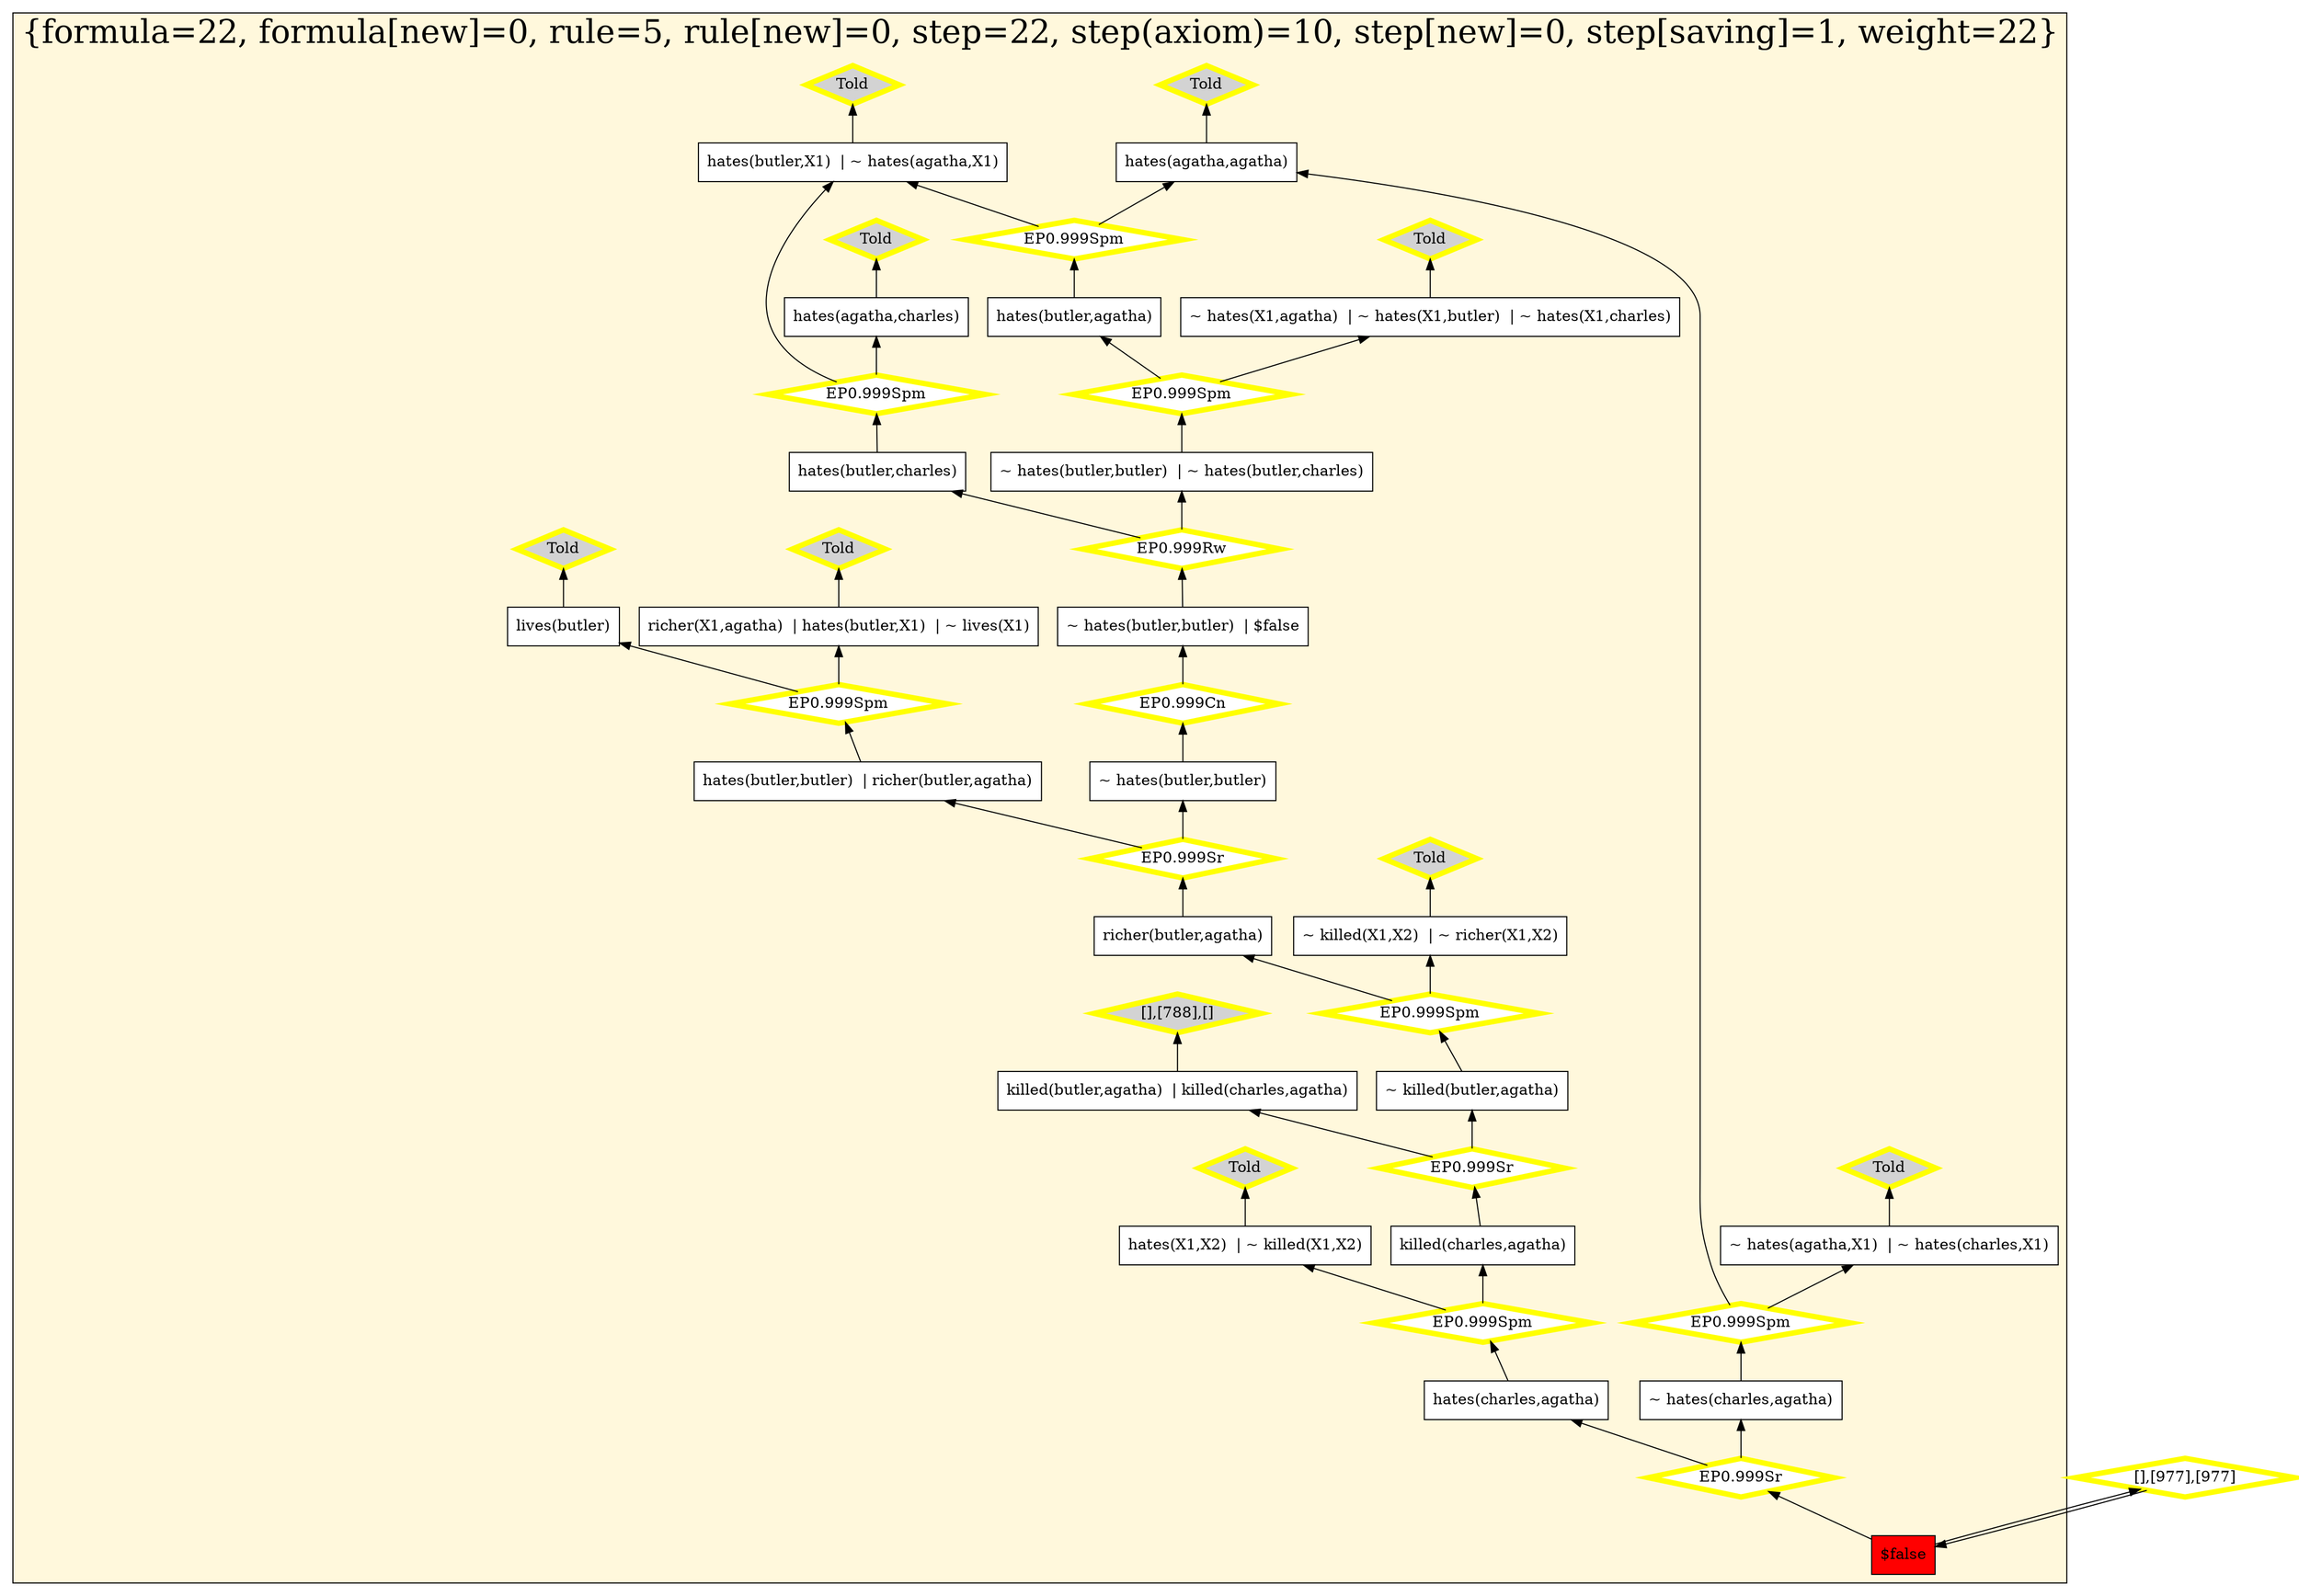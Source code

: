 digraph g 
{ rankdir=BT;
   
  "x_940" [ color="black" shape="box" label="hates(butler,agatha)" fillcolor="white" style="filled"  ];
  "x_971" [ color="black" shape="box" label="hates(charles,agatha)" fillcolor="white" style="filled"  ];
  "x_810" [ color="black" shape="box" label="~ hates(X1,agatha)  | ~ hates(X1,butler)  | ~ hates(X1,charles)" fillcolor="white" style="filled"  ];
  "x_973" [ color="black" shape="box" label="richer(butler,agatha)" fillcolor="white" style="filled"  ];
  "x_788" [ color="black" shape="box" label="killed(butler,agatha)  | killed(charles,agatha)" fillcolor="white" style="filled"  ];
  "x_1002" [ color="black" shape="box" label="hates(X1,X2)  | ~ killed(X1,X2)" fillcolor="white" style="filled"  ];
  "x_858" [ color="black" shape="box" label="hates(butler,X1)  | ~ hates(agatha,X1)" fillcolor="white" style="filled"  ];
  "x_920" [ color="black" shape="box" label="hates(butler,charles)" fillcolor="white" style="filled"  ];
  "x_924" [ color="black" shape="box" label="~ killed(butler,agatha)" fillcolor="white" style="filled"  ];
  "x_904" [ color="black" shape="box" label="lives(butler)" fillcolor="white" style="filled"  ];
  "x_886" [ color="black" shape="box" label="~ hates(butler,butler)  | $false" fillcolor="white" style="filled"  ];
  "x_945" [ color="black" shape="box" label="hates(agatha,charles)" fillcolor="white" style="filled"  ];
  "x_962" [ color="black" shape="box" label="hates(agatha,agatha)" fillcolor="white" style="filled"  ];
  "x_898" [ color="black" shape="box" label="richer(X1,agatha)  | hates(butler,X1)  | ~ lives(X1)" fillcolor="white" style="filled"  ];
  "x_977" [ color="black" shape="box" label="$false" fillcolor="red" style="filled"  ];
  "x_893" [ color="black" shape="box" label="hates(butler,butler)  | richer(butler,agatha)" fillcolor="white" style="filled"  ];
  "x_830" [ color="black" shape="box" label="~ hates(butler,butler)  | ~ hates(butler,charles)" fillcolor="white" style="filled"  ];
  "x_879" [ color="black" shape="box" label="killed(charles,agatha)" fillcolor="white" style="filled"  ];
  "x_977" [ color="black" shape="box" label="$false" fillcolor="red" style="filled"  ];
  "x_861" [ color="black" shape="box" label="~ hates(butler,butler)" fillcolor="white" style="filled"  ];
  "x_857" [ color="black" shape="box" label="~ killed(X1,X2)  | ~ richer(X1,X2)" fillcolor="white" style="filled"  ];
  "x_970" [ color="black" shape="box" label="~ hates(agatha,X1)  | ~ hates(charles,X1)" fillcolor="white" style="filled"  ];
  "x_998" [ color="black" shape="box" label="~ hates(charles,agatha)" fillcolor="white" style="filled"  ];
  "490ca8fb:1242f8625f3:-77c0" [ URL="http://browser.inference-web.org/iwbrowser/BrowseNodeSet?url=http%3A%2F%2Finference-web.org%2Fproofs%2Ftptp%2FSolutions%2FPUZ%2FPUZ001-1%2FEP---1.0%2Fanswer.owl%23ns_30" color="yellow" shape="diamond" label="EP0.999Spm" fillcolor="white" style="filled" penwidth="5"  ];
  "x_924" -> "490ca8fb:1242f8625f3:-77c0";
  "490ca8fb:1242f8625f3:-77c0" -> "x_857";
  "490ca8fb:1242f8625f3:-77c0" -> "x_973";
  "490ca8fb:1242f8625f3:-77cf" [ URL="http://browser.inference-web.org/iwbrowser/BrowseNodeSet?url=http%3A%2F%2Finference-web.org%2Fproofs%2Ftptp%2FSolutions%2FPUZ%2FPUZ001-1%2FEP---1.0%2Fanswer.owl%23ns_5" color="yellow" shape="diamond" label="Told" fillcolor="lightgrey" style="filled" penwidth="5"  ];
  "x_970" -> "490ca8fb:1242f8625f3:-77cf";
  "490ca8fb:1242f8625f3:-7799" [ URL="http://browser.inference-web.org/iwbrowser/BrowseNodeSet?url=http%3A%2F%2Finference-web.org%2Fproofs%2Ftptp%2FSolutions%2FPUZ%2FPUZ001-1%2FEP---1.0%2Fanswer.owl%23ns_19" color="yellow" shape="diamond" label="EP0.999Spm" fillcolor="white" style="filled" penwidth="5"  ];
  "x_940" -> "490ca8fb:1242f8625f3:-7799";
  "490ca8fb:1242f8625f3:-7799" -> "x_858";
  "490ca8fb:1242f8625f3:-7799" -> "x_962";
  "490ca8fb:1242f8625f3:-7780" [ URL="http://browser.inference-web.org/iwbrowser/BrowseNodeSet?url=http%3A%2F%2Finference-web.org%2Fproofs%2Ftptp%2FSolutions%2FPUZ%2FPUZ001-1%2FEP---1.0%2Fanswer.owl%23ns_4" color="yellow" shape="diamond" label="Told" fillcolor="lightgrey" style="filled" penwidth="5"  ];
  "x_857" -> "490ca8fb:1242f8625f3:-7780";
  "490ca8fb:1242f8625f3:-77a8" [ URL="http://browser.inference-web.org/iwbrowser/BrowseNodeSet?url=http%3A%2F%2Finference-web.org%2Fproofs%2Ftptp%2FSolutions%2FPUZ%2FPUZ001-1%2FEP---1.0%2Fanswer.owl%23ns_8" color="yellow" shape="diamond" label="Told" fillcolor="lightgrey" style="filled" penwidth="5"  ];
  "x_945" -> "490ca8fb:1242f8625f3:-77a8";
  "490ca8fb:1242f8625f3:-77d9" [ URL="http://browser.inference-web.org/iwbrowser/BrowseNodeSet?url=http%3A%2F%2Finference-web.org%2Fproofs%2Ftptp%2FSolutions%2FPUZ%2FPUZ001-1%2FEP---1.0%2Fanswer.owl%23ns_33" color="yellow" shape="diamond" label="EP0.999Sr" fillcolor="white" style="filled" penwidth="5"  ];
  "x_977" -> "490ca8fb:1242f8625f3:-77d9";
  "490ca8fb:1242f8625f3:-77d9" -> "x_971";
  "490ca8fb:1242f8625f3:-77d9" -> "x_998";
  "490ca8fb:1242f8625f3:-77c5" [ URL="http://browser.inference-web.org/iwbrowser/BrowseNodeSet?url=http%3A%2F%2Finference-web.org%2Fproofs%2Ftptp%2FSolutions%2FPUZ%2FPUZ001-1%2FEP---1.0%2Fanswer.owl%23ns_31" color="yellow" shape="diamond" label="EP0.999Sr" fillcolor="white" style="filled" penwidth="5"  ];
  "x_879" -> "490ca8fb:1242f8625f3:-77c5";
  "490ca8fb:1242f8625f3:-77c5" -> "x_788";
  "490ca8fb:1242f8625f3:-77c5" -> "x_924";
  "490ca8fb:1242f8625f3:-77ca" [ URL="http://browser.inference-web.org/iwbrowser/BrowseNodeSet?url=http%3A%2F%2Finference-web.org%2Fproofs%2Ftptp%2FSolutions%2FPUZ%2FPUZ001-1%2FEP---1.0%2Fanswer.owl%23ns_32" color="yellow" shape="diamond" label="EP0.999Spm" fillcolor="white" style="filled" penwidth="5"  ];
  "x_971" -> "490ca8fb:1242f8625f3:-77ca";
  "490ca8fb:1242f8625f3:-77ca" -> "x_879";
  "490ca8fb:1242f8625f3:-77ca" -> "x_1002";
  "490ca8fb:1242f8625f3:-7794" [ URL="http://browser.inference-web.org/iwbrowser/BrowseNodeSet?url=http%3A%2F%2Finference-web.org%2Fproofs%2Ftptp%2FSolutions%2FPUZ%2FPUZ001-1%2FEP---1.0%2Fanswer.owl%23ns_6" color="yellow" shape="diamond" label="Told" fillcolor="lightgrey" style="filled" penwidth="5"  ];
  "x_810" -> "490ca8fb:1242f8625f3:-7794";
  "490ca8fb:1242f8625f3:-77a3" [ URL="http://browser.inference-web.org/iwbrowser/BrowseNodeSet?url=http%3A%2F%2Finference-web.org%2Fproofs%2Ftptp%2FSolutions%2FPUZ%2FPUZ001-1%2FEP---1.0%2Fanswer.owl%23ns_10" color="yellow" shape="diamond" label="Told" fillcolor="lightgrey" style="filled" penwidth="5"  ];
  "x_858" -> "490ca8fb:1242f8625f3:-77a3";
  "490ca8fb:1242f8625f3:-777b" [ URL="http://browser.inference-web.org/iwbrowser/BrowseNodeSet?url=http%3A%2F%2Finference-web.org%2Fproofs%2Ftptp%2FSolutions%2FPUZ%2FPUZ001-1%2FEP---1.0%2Fanswer.owl%23ns_12" color="yellow" shape="diamond" label="[],[788],[]" fillcolor="lightgrey" style="filled" penwidth="5"  ];
  "x_788" -> "490ca8fb:1242f8625f3:-777b";
  "490ca8fb:1242f8625f3:-77b2" [ URL="http://browser.inference-web.org/iwbrowser/BrowseNodeSet?url=http%3A%2F%2Finference-web.org%2Fproofs%2Ftptp%2FSolutions%2FPUZ%2FPUZ001-1%2FEP---1.0%2Fanswer.owl%23ns_27" color="yellow" shape="diamond" label="EP0.999Rw" fillcolor="white" style="filled" penwidth="5"  ];
  "x_886" -> "490ca8fb:1242f8625f3:-77b2";
  "490ca8fb:1242f8625f3:-77b2" -> "x_830";
  "490ca8fb:1242f8625f3:-77b2" -> "x_920";
  "490ca8fb:1242f8625f3:-778a" [ URL="http://browser.inference-web.org/iwbrowser/BrowseNodeSet?url=http%3A%2F%2Finference-web.org%2Fproofs%2Ftptp%2FSolutions%2FPUZ%2FPUZ001-1%2FEP---1.0%2Fanswer.owl%23ns_2" color="yellow" shape="diamond" label="Told" fillcolor="lightgrey" style="filled" penwidth="5"  ];
  "x_904" -> "490ca8fb:1242f8625f3:-778a";
  "490ca8fb:1242f8625f3:-77bb" [ URL="http://browser.inference-web.org/iwbrowser/BrowseNodeSet?url=http%3A%2F%2Finference-web.org%2Fproofs%2Ftptp%2FSolutions%2FPUZ%2FPUZ001-1%2FEP---1.0%2Fanswer.owl%23ns_29" color="yellow" shape="diamond" label="EP0.999Sr" fillcolor="white" style="filled" penwidth="5"  ];
  "x_973" -> "490ca8fb:1242f8625f3:-77bb";
  "490ca8fb:1242f8625f3:-77bb" -> "x_861";
  "490ca8fb:1242f8625f3:-77bb" -> "x_893";
  "490ca8fb:1242f8625f3:-77ad" [ URL="http://browser.inference-web.org/iwbrowser/BrowseNodeSet?url=http%3A%2F%2Finference-web.org%2Fproofs%2Ftptp%2FSolutions%2FPUZ%2FPUZ001-1%2FEP---1.0%2Fanswer.owl%23ns_20" color="yellow" shape="diamond" label="EP0.999Spm" fillcolor="white" style="filled" penwidth="5"  ];
  "x_920" -> "490ca8fb:1242f8625f3:-77ad";
  "490ca8fb:1242f8625f3:-77ad" -> "x_858";
  "490ca8fb:1242f8625f3:-77ad" -> "x_945";
  "490ca8fb:1242f8625f3:-77dd" [ URL="http://browser.inference-web.org/iwbrowser/BrowseNodeSet?url=http%3A%2F%2Finference-web.org%2Fproofs%2Ftptp%2FSolutions%2FPUZ%2FPUZ001-1%2FEP---1.0%2Fanswer.owl%23answer" color="yellow" shape="diamond" label="[],[977],[977]" fillcolor="white" style="filled" penwidth="5"  ];
  "x_977" -> "490ca8fb:1242f8625f3:-77dd";
  "490ca8fb:1242f8625f3:-77dd" -> "x_977";
  "490ca8fb:1242f8625f3:-77b6" [ URL="http://browser.inference-web.org/iwbrowser/BrowseNodeSet?url=http%3A%2F%2Finference-web.org%2Fproofs%2Ftptp%2FSolutions%2FPUZ%2FPUZ001-1%2FEP---1.0%2Fanswer.owl%23ns_28" color="yellow" shape="diamond" label="EP0.999Cn" fillcolor="white" style="filled" penwidth="5"  ];
  "x_861" -> "490ca8fb:1242f8625f3:-77b6";
  "490ca8fb:1242f8625f3:-77b6" -> "x_886";
  "490ca8fb:1242f8625f3:-7785" [ URL="http://browser.inference-web.org/iwbrowser/BrowseNodeSet?url=http%3A%2F%2Finference-web.org%2Fproofs%2Ftptp%2FSolutions%2FPUZ%2FPUZ001-1%2FEP---1.0%2Fanswer.owl%23ns_11" color="yellow" shape="diamond" label="Told" fillcolor="lightgrey" style="filled" penwidth="5"  ];
  "x_898" -> "490ca8fb:1242f8625f3:-7785";
  "490ca8fb:1242f8625f3:-778f" [ URL="http://browser.inference-web.org/iwbrowser/BrowseNodeSet?url=http%3A%2F%2Finference-web.org%2Fproofs%2Ftptp%2FSolutions%2FPUZ%2FPUZ001-1%2FEP---1.0%2Fanswer.owl%23ns_17" color="yellow" shape="diamond" label="EP0.999Spm" fillcolor="white" style="filled" penwidth="5"  ];
  "x_893" -> "490ca8fb:1242f8625f3:-778f";
  "490ca8fb:1242f8625f3:-778f" -> "x_898";
  "490ca8fb:1242f8625f3:-778f" -> "x_904";
  "490ca8fb:1242f8625f3:-77e2" [ URL="http://browser.inference-web.org/iwbrowser/BrowseNodeSet?url=http%3A%2F%2Finference-web.org%2Fproofs%2Ftptp%2FSolutions%2FPUZ%2FPUZ001-1%2FEP---1.0%2Fanswer.owl%23ns_7" color="yellow" shape="diamond" label="Told" fillcolor="lightgrey" style="filled" penwidth="5"  ];
  "x_962" -> "490ca8fb:1242f8625f3:-77e2";
  "490ca8fb:1242f8625f3:-77d4" [ URL="http://browser.inference-web.org/iwbrowser/BrowseNodeSet?url=http%3A%2F%2Finference-web.org%2Fproofs%2Ftptp%2FSolutions%2FPUZ%2FPUZ001-1%2FEP---1.0%2Fanswer.owl%23ns_13" color="yellow" shape="diamond" label="EP0.999Spm" fillcolor="white" style="filled" penwidth="5"  ];
  "x_998" -> "490ca8fb:1242f8625f3:-77d4";
  "490ca8fb:1242f8625f3:-77d4" -> "x_962";
  "490ca8fb:1242f8625f3:-77d4" -> "x_970";
  "490ca8fb:1242f8625f3:-7776" [ URL="http://browser.inference-web.org/iwbrowser/BrowseNodeSet?url=http%3A%2F%2Finference-web.org%2Fproofs%2Ftptp%2FSolutions%2FPUZ%2FPUZ001-1%2FEP---1.0%2Fanswer.owl%23ns_9" color="yellow" shape="diamond" label="Told" fillcolor="lightgrey" style="filled" penwidth="5"  ];
  "x_1002" -> "490ca8fb:1242f8625f3:-7776";
  "490ca8fb:1242f8625f3:-779e" [ URL="http://browser.inference-web.org/iwbrowser/BrowseNodeSet?url=http%3A%2F%2Finference-web.org%2Fproofs%2Ftptp%2FSolutions%2FPUZ%2FPUZ001-1%2FEP---1.0%2Fanswer.owl%23ns_22" color="yellow" shape="diamond" label="EP0.999Spm" fillcolor="white" style="filled" penwidth="5"  ];
  "x_830" -> "490ca8fb:1242f8625f3:-779e";
  "490ca8fb:1242f8625f3:-779e" -> "x_810";
  "490ca8fb:1242f8625f3:-779e" -> "x_940";
  
 subgraph cluster_opt 
{ labelloc=b label="{formula=22, formula[new]=0, rule=5, rule[new]=0, step=22, step(axiom)=10, step[new]=0, step[saving]=1, weight=22}" 
 fontsize=30 fillcolor=cornsilk style=filled 
  x_924 ; x_788 ; x_920 ; x_886 ; x_858 ; x_857 ; x_977 ; x_830 ; x_893 ; x_945 ; x_861 ; x_971 ; x_940 ; x_970 ; x_1002 ; x_973 ; x_904 ; x_962 ; x_898 ; x_810 ; x_998 ; x_879 ; "490ca8fb:1242f8625f3:-77c0" ;
 "490ca8fb:1242f8625f3:-77cf" ;
 "490ca8fb:1242f8625f3:-7799" ;
 "490ca8fb:1242f8625f3:-7780" ;
 "490ca8fb:1242f8625f3:-77a8" ;
 "490ca8fb:1242f8625f3:-77d9" ;
 "490ca8fb:1242f8625f3:-77c5" ;
 "490ca8fb:1242f8625f3:-77ca" ;
 "490ca8fb:1242f8625f3:-7794" ;
 "490ca8fb:1242f8625f3:-77a3" ;
 "490ca8fb:1242f8625f3:-777b" ;
 "490ca8fb:1242f8625f3:-77b2" ;
 "490ca8fb:1242f8625f3:-778a" ;
 "490ca8fb:1242f8625f3:-77ad" ;
 "490ca8fb:1242f8625f3:-77bb" ;
 "490ca8fb:1242f8625f3:-7785" ;
 "490ca8fb:1242f8625f3:-77b6" ;
 "490ca8fb:1242f8625f3:-778f" ;
 "490ca8fb:1242f8625f3:-77e2" ;
 "490ca8fb:1242f8625f3:-77d4" ;
 "490ca8fb:1242f8625f3:-7776" ;
 "490ca8fb:1242f8625f3:-779e" ;
 
}
 
}
